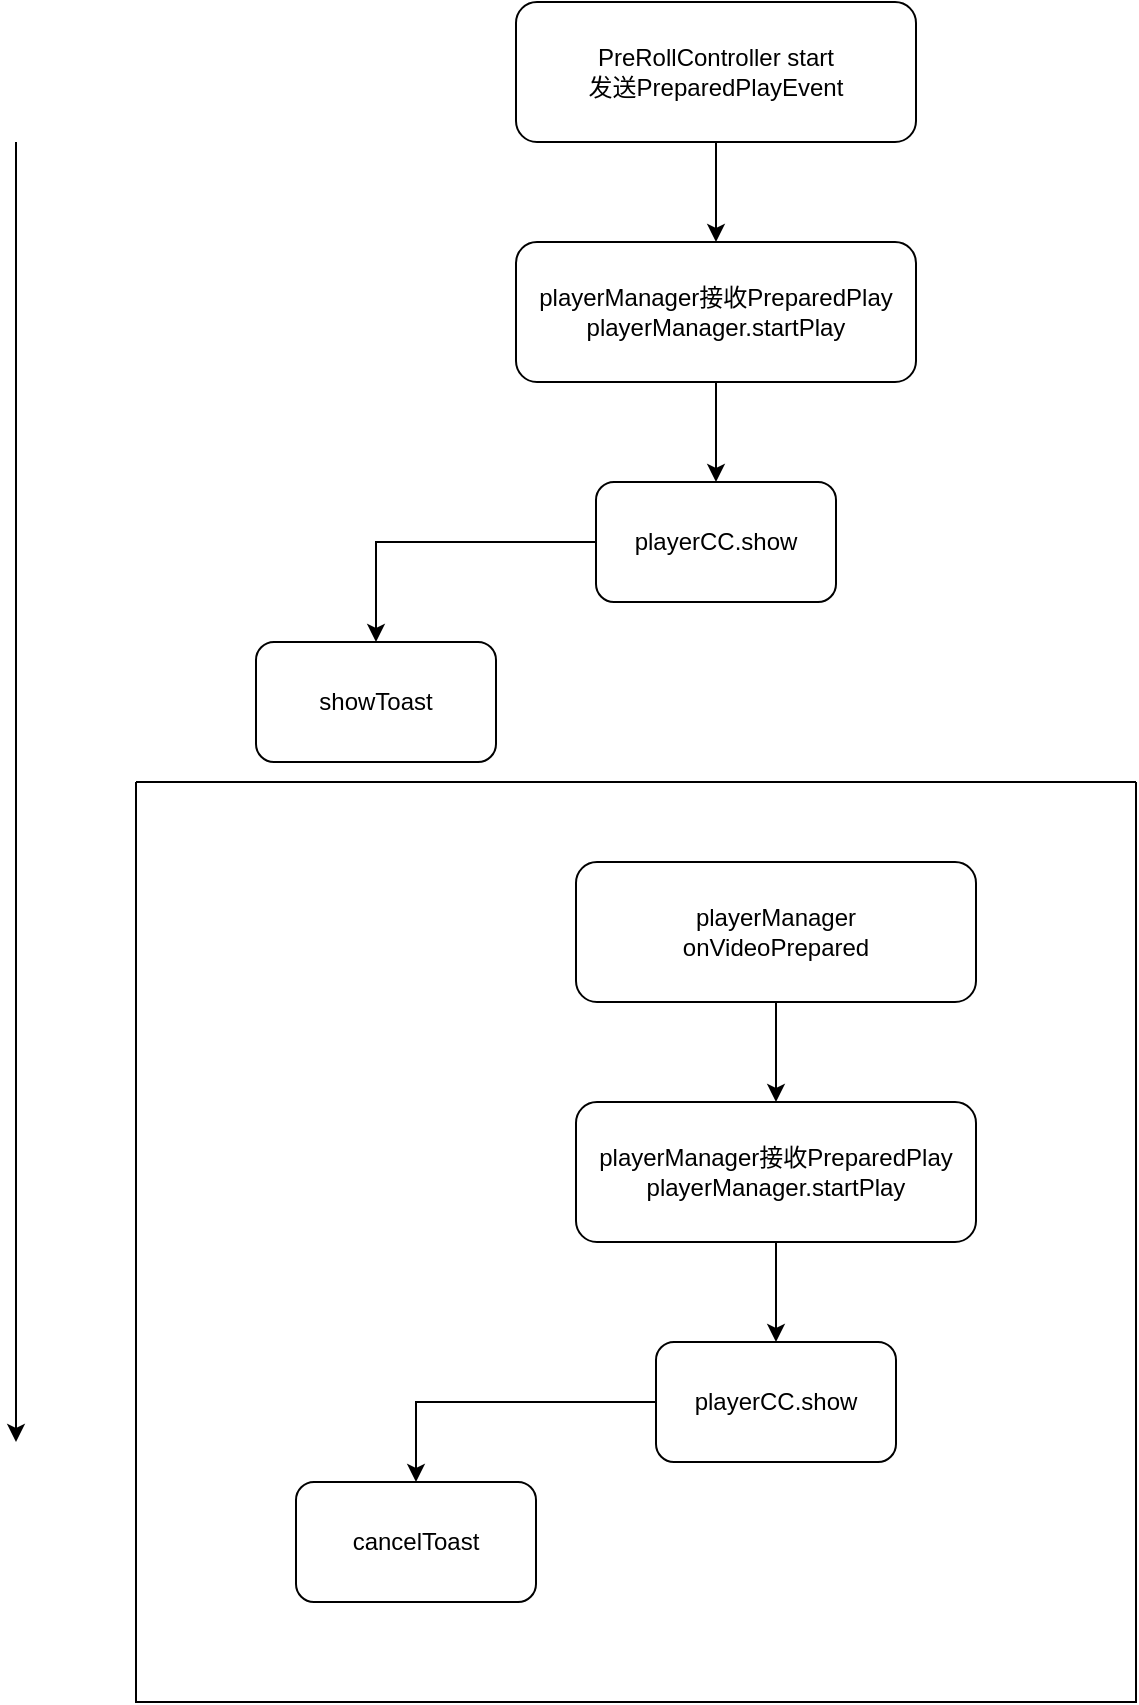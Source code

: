 <mxfile version="16.0.0" type="github">
  <diagram id="C5RBs43oDa-KdzZeNtuy" name="Page-1">
    <mxGraphModel dx="1426" dy="717" grid="1" gridSize="10" guides="1" tooltips="1" connect="1" arrows="1" fold="1" page="1" pageScale="1" pageWidth="827" pageHeight="1169" math="0" shadow="0">
      <root>
        <mxCell id="WIyWlLk6GJQsqaUBKTNV-0" />
        <mxCell id="WIyWlLk6GJQsqaUBKTNV-1" parent="WIyWlLk6GJQsqaUBKTNV-0" />
        <mxCell id="YgrMS2XmJ_sWm5KTZGDN-12" value="" style="swimlane;startSize=0;" vertex="1" parent="WIyWlLk6GJQsqaUBKTNV-1">
          <mxGeometry x="150" y="410" width="500" height="460" as="geometry" />
        </mxCell>
        <mxCell id="YgrMS2XmJ_sWm5KTZGDN-5" value="playerCC.show" style="rounded=1;whiteSpace=wrap;html=1;" vertex="1" parent="YgrMS2XmJ_sWm5KTZGDN-12">
          <mxGeometry x="260" y="280" width="120" height="60" as="geometry" />
        </mxCell>
        <mxCell id="YgrMS2XmJ_sWm5KTZGDN-6" value="" style="edgeStyle=orthogonalEdgeStyle;rounded=0;orthogonalLoop=1;jettySize=auto;html=1;" edge="1" source="YgrMS2XmJ_sWm5KTZGDN-7" target="YgrMS2XmJ_sWm5KTZGDN-5" parent="YgrMS2XmJ_sWm5KTZGDN-12">
          <mxGeometry relative="1" as="geometry" />
        </mxCell>
        <mxCell id="YgrMS2XmJ_sWm5KTZGDN-7" value="playerManager接收PreparedPlay&lt;br&gt;playerManager.startPlay" style="rounded=1;whiteSpace=wrap;html=1;" vertex="1" parent="YgrMS2XmJ_sWm5KTZGDN-12">
          <mxGeometry x="220" y="160" width="200" height="70" as="geometry" />
        </mxCell>
        <mxCell id="YgrMS2XmJ_sWm5KTZGDN-9" value="cancelToast" style="rounded=1;whiteSpace=wrap;html=1;" vertex="1" parent="YgrMS2XmJ_sWm5KTZGDN-12">
          <mxGeometry x="80" y="350" width="120" height="60" as="geometry" />
        </mxCell>
        <mxCell id="YgrMS2XmJ_sWm5KTZGDN-10" style="edgeStyle=orthogonalEdgeStyle;rounded=0;orthogonalLoop=1;jettySize=auto;html=1;" edge="1" parent="YgrMS2XmJ_sWm5KTZGDN-12" source="YgrMS2XmJ_sWm5KTZGDN-5" target="YgrMS2XmJ_sWm5KTZGDN-9">
          <mxGeometry relative="1" as="geometry" />
        </mxCell>
        <mxCell id="YgrMS2XmJ_sWm5KTZGDN-26" value="" style="edgeStyle=orthogonalEdgeStyle;rounded=0;orthogonalLoop=1;jettySize=auto;html=1;" edge="1" parent="YgrMS2XmJ_sWm5KTZGDN-12" source="YgrMS2XmJ_sWm5KTZGDN-25" target="YgrMS2XmJ_sWm5KTZGDN-7">
          <mxGeometry relative="1" as="geometry" />
        </mxCell>
        <mxCell id="YgrMS2XmJ_sWm5KTZGDN-25" value="playerManager&lt;br&gt;onVideoPrepared" style="rounded=1;whiteSpace=wrap;html=1;" vertex="1" parent="YgrMS2XmJ_sWm5KTZGDN-12">
          <mxGeometry x="220" y="40" width="200" height="70" as="geometry" />
        </mxCell>
        <mxCell id="YgrMS2XmJ_sWm5KTZGDN-0" value="showToast" style="rounded=1;whiteSpace=wrap;html=1;" vertex="1" parent="WIyWlLk6GJQsqaUBKTNV-1">
          <mxGeometry x="210" y="340" width="120" height="60" as="geometry" />
        </mxCell>
        <mxCell id="YgrMS2XmJ_sWm5KTZGDN-4" style="edgeStyle=orthogonalEdgeStyle;rounded=0;orthogonalLoop=1;jettySize=auto;html=1;entryX=0.5;entryY=0;entryDx=0;entryDy=0;" edge="1" parent="WIyWlLk6GJQsqaUBKTNV-1" source="YgrMS2XmJ_sWm5KTZGDN-1" target="YgrMS2XmJ_sWm5KTZGDN-0">
          <mxGeometry relative="1" as="geometry" />
        </mxCell>
        <mxCell id="YgrMS2XmJ_sWm5KTZGDN-1" value="playerCC.show" style="rounded=1;whiteSpace=wrap;html=1;" vertex="1" parent="WIyWlLk6GJQsqaUBKTNV-1">
          <mxGeometry x="380" y="260" width="120" height="60" as="geometry" />
        </mxCell>
        <mxCell id="YgrMS2XmJ_sWm5KTZGDN-3" value="" style="edgeStyle=orthogonalEdgeStyle;rounded=0;orthogonalLoop=1;jettySize=auto;html=1;" edge="1" parent="WIyWlLk6GJQsqaUBKTNV-1" source="YgrMS2XmJ_sWm5KTZGDN-2" target="YgrMS2XmJ_sWm5KTZGDN-1">
          <mxGeometry relative="1" as="geometry" />
        </mxCell>
        <mxCell id="YgrMS2XmJ_sWm5KTZGDN-2" value="playerManager接收PreparedPlay&lt;br&gt;playerManager.startPlay" style="rounded=1;whiteSpace=wrap;html=1;" vertex="1" parent="WIyWlLk6GJQsqaUBKTNV-1">
          <mxGeometry x="340" y="140" width="200" height="70" as="geometry" />
        </mxCell>
        <mxCell id="YgrMS2XmJ_sWm5KTZGDN-18" value="" style="endArrow=classic;html=1;rounded=0;" edge="1" parent="WIyWlLk6GJQsqaUBKTNV-1">
          <mxGeometry width="50" height="50" relative="1" as="geometry">
            <mxPoint x="90" y="90" as="sourcePoint" />
            <mxPoint x="90" y="740" as="targetPoint" />
          </mxGeometry>
        </mxCell>
        <mxCell id="YgrMS2XmJ_sWm5KTZGDN-23" value="" style="edgeStyle=orthogonalEdgeStyle;rounded=0;orthogonalLoop=1;jettySize=auto;html=1;" edge="1" parent="WIyWlLk6GJQsqaUBKTNV-1" source="YgrMS2XmJ_sWm5KTZGDN-22" target="YgrMS2XmJ_sWm5KTZGDN-2">
          <mxGeometry relative="1" as="geometry" />
        </mxCell>
        <mxCell id="YgrMS2XmJ_sWm5KTZGDN-22" value="PreRollController start&lt;br&gt;发送PreparedPlayEvent" style="rounded=1;whiteSpace=wrap;html=1;" vertex="1" parent="WIyWlLk6GJQsqaUBKTNV-1">
          <mxGeometry x="340" y="20" width="200" height="70" as="geometry" />
        </mxCell>
      </root>
    </mxGraphModel>
  </diagram>
</mxfile>
